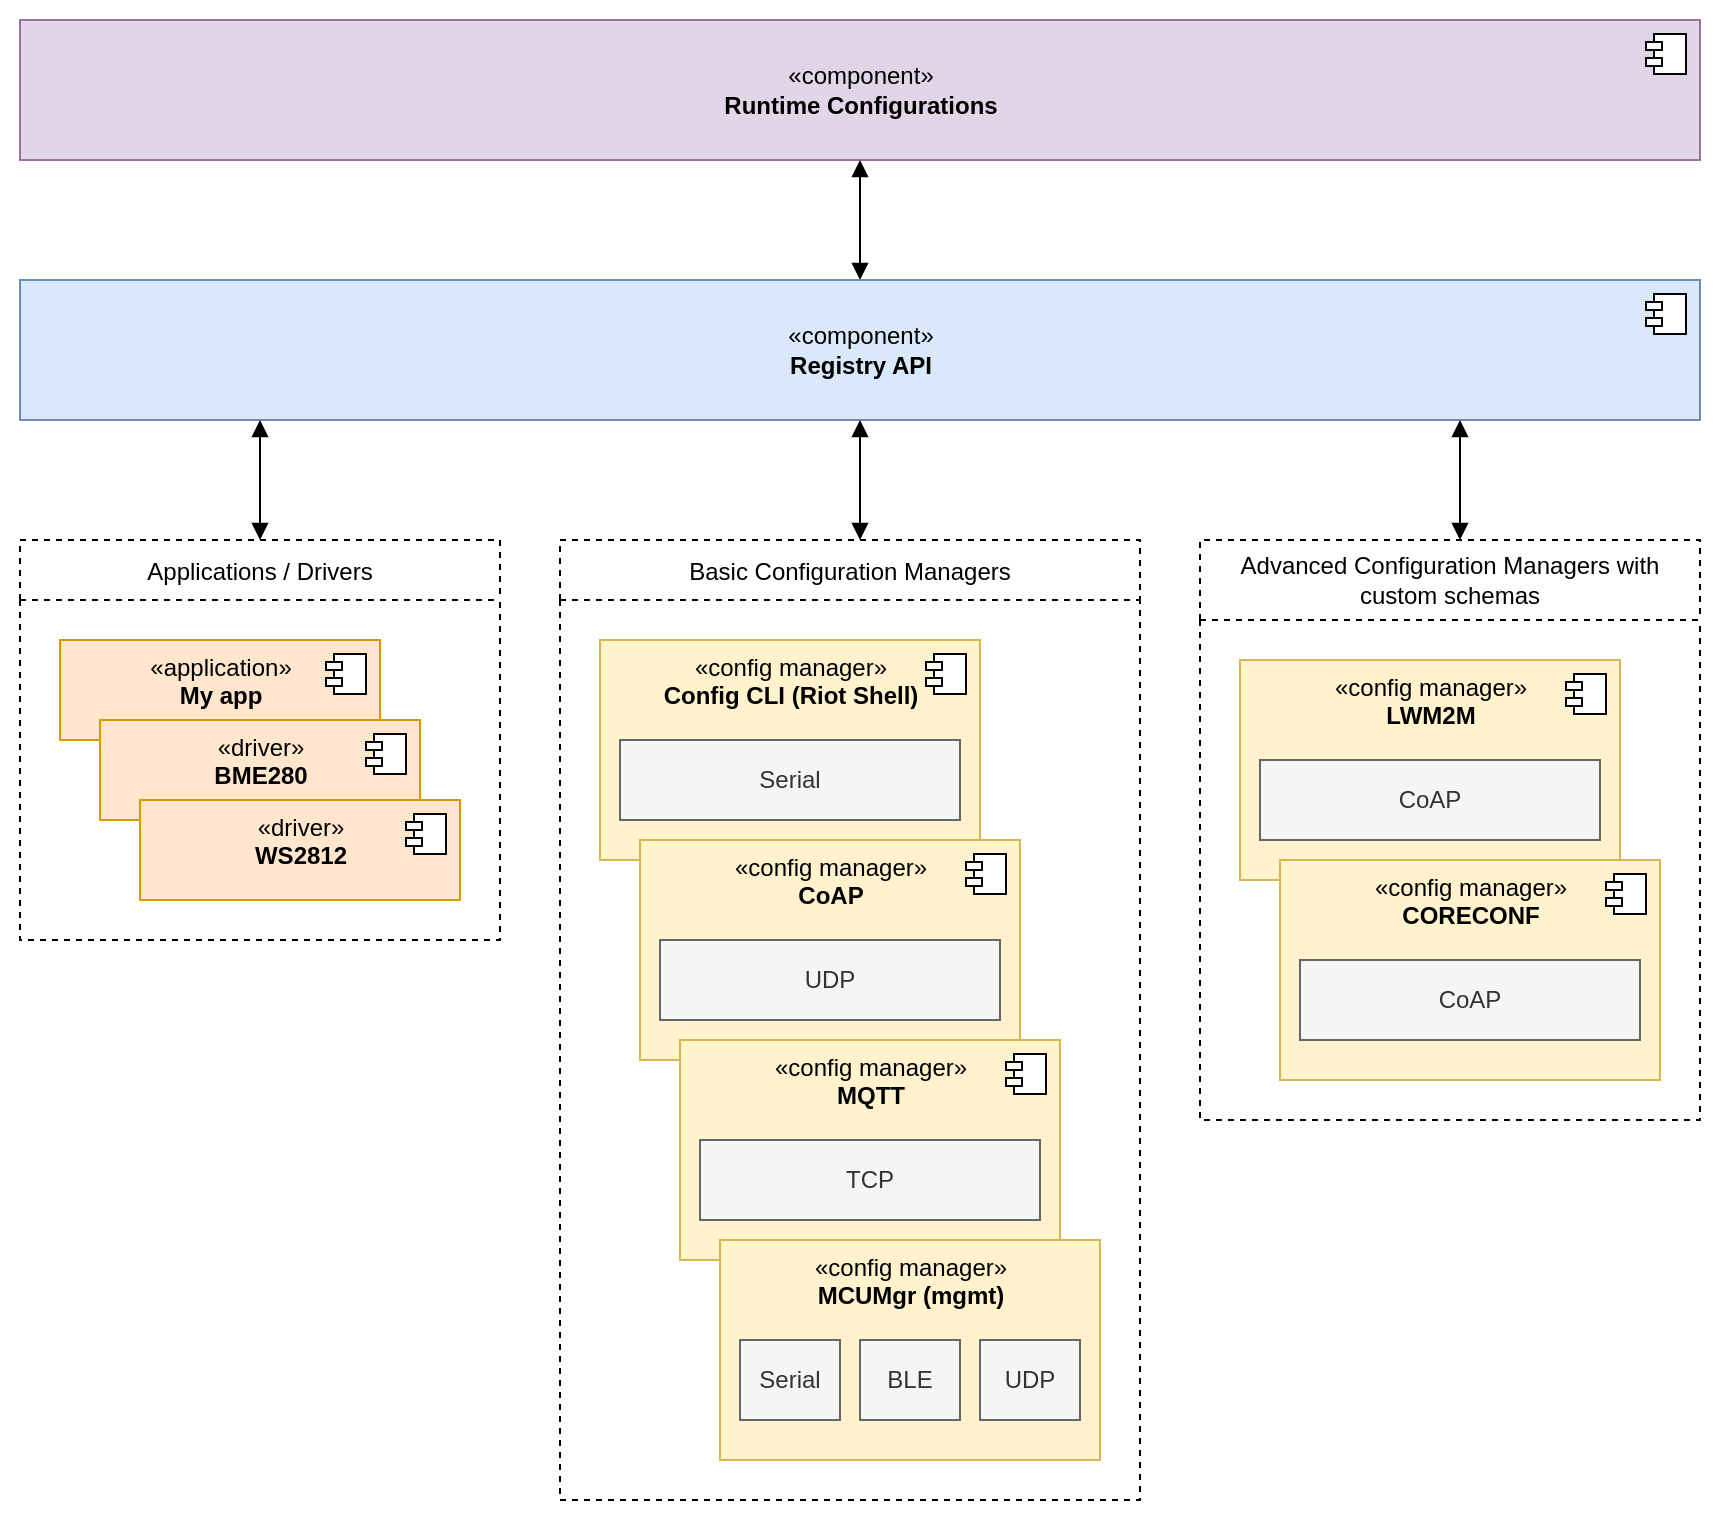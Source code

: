 <mxfile>
    <diagram id="fjN8D4Odn0497USpxgly" name="Page-1">
        <mxGraphModel dx="1072" dy="1364" grid="1" gridSize="10" guides="1" tooltips="1" connect="1" arrows="1" fold="1" page="1" pageScale="1" pageWidth="1169" pageHeight="827" background="#ffffff" math="0" shadow="0">
            <root>
                <mxCell id="0"/>
                <mxCell id="1" parent="0"/>
                <mxCell id="248" value="" style="rounded=0;whiteSpace=wrap;html=1;dashed=1;verticalAlign=middle;strokeColor=none;" vertex="1" parent="1">
                    <mxGeometry x="30" y="-810" width="860" height="760" as="geometry"/>
                </mxCell>
                <mxCell id="158" value="«component»&lt;br&gt;&lt;b&gt;Runtime Configurations&lt;/b&gt;" style="html=1;dropTarget=0;verticalAlign=middle;fillColor=#e1d5e7;strokeColor=#9673a6;" parent="1" vertex="1">
                    <mxGeometry x="40" y="-800" width="840" height="70" as="geometry"/>
                </mxCell>
                <mxCell id="159" value="" style="shape=module;jettyWidth=8;jettyHeight=4;" parent="158" vertex="1">
                    <mxGeometry x="1" width="20" height="20" relative="1" as="geometry">
                        <mxPoint x="-27" y="7" as="offset"/>
                    </mxGeometry>
                </mxCell>
                <mxCell id="162" style="edgeStyle=orthogonalEdgeStyle;html=1;endArrow=block;endFill=1;startArrow=block;startFill=1;" parent="1" source="160" target="158" edge="1">
                    <mxGeometry relative="1" as="geometry"/>
                </mxCell>
                <mxCell id="160" value="«component»&lt;br&gt;&lt;b&gt;Registry API&lt;/b&gt;" style="html=1;dropTarget=0;verticalAlign=middle;fillColor=#dae8fc;strokeColor=#6c8ebf;" parent="1" vertex="1">
                    <mxGeometry x="40" y="-670" width="840" height="70" as="geometry"/>
                </mxCell>
                <mxCell id="161" value="" style="shape=module;jettyWidth=8;jettyHeight=4;" parent="160" vertex="1">
                    <mxGeometry x="1" width="20" height="20" relative="1" as="geometry">
                        <mxPoint x="-27" y="7" as="offset"/>
                    </mxGeometry>
                </mxCell>
                <mxCell id="199" value="" style="group" vertex="1" connectable="0" parent="1">
                    <mxGeometry x="650" y="-480" width="190" height="110" as="geometry"/>
                </mxCell>
                <mxCell id="178" value="«config manager»&lt;br&gt;&lt;b&gt;LWM2M&lt;br&gt;&lt;/b&gt;" style="html=1;dropTarget=0;verticalAlign=top;fillColor=#fff2cc;strokeColor=#d6b656;" parent="199" vertex="1">
                    <mxGeometry width="190" height="110" as="geometry"/>
                </mxCell>
                <mxCell id="179" value="" style="shape=module;jettyWidth=8;jettyHeight=4;" parent="178" vertex="1">
                    <mxGeometry x="1" width="20" height="20" relative="1" as="geometry">
                        <mxPoint x="-27" y="7" as="offset"/>
                    </mxGeometry>
                </mxCell>
                <mxCell id="198" value="CoAP" style="rounded=0;whiteSpace=wrap;html=1;fillColor=#f5f5f5;strokeColor=#666666;fontColor=#333333;" vertex="1" parent="199">
                    <mxGeometry x="10" y="50" width="170" height="40" as="geometry"/>
                </mxCell>
                <mxCell id="217" style="html=1;endArrow=block;endFill=1;edgeStyle=elbowEdgeStyle;startArrow=block;startFill=1;" edge="1" parent="1" target="160">
                    <mxGeometry relative="1" as="geometry">
                        <mxPoint x="160" y="-540" as="sourcePoint"/>
                        <mxPoint x="190" y="-600" as="targetPoint"/>
                    </mxGeometry>
                </mxCell>
                <mxCell id="218" style="html=1;endArrow=block;endFill=1;edgeStyle=elbowEdgeStyle;startArrow=block;startFill=1;entryX=0.5;entryY=1;entryDx=0;entryDy=0;" edge="1" parent="1" source="234" target="160">
                    <mxGeometry relative="1" as="geometry">
                        <mxPoint x="450" y="-540" as="sourcePoint"/>
                        <mxPoint x="380" y="-590" as="targetPoint"/>
                        <Array as="points">
                            <mxPoint x="460" y="-550"/>
                        </Array>
                    </mxGeometry>
                </mxCell>
                <mxCell id="219" style="html=1;endArrow=block;endFill=1;edgeStyle=elbowEdgeStyle;startArrow=block;startFill=1;" edge="1" parent="1" source="236" target="160">
                    <mxGeometry relative="1" as="geometry">
                        <mxPoint x="735" y="-541" as="sourcePoint"/>
                        <mxPoint x="180" y="-580" as="targetPoint"/>
                        <Array as="points">
                            <mxPoint x="760" y="-570"/>
                        </Array>
                    </mxGeometry>
                </mxCell>
                <mxCell id="234" value="Basic Configuration Managers" style="swimlane;dashed=1;strokeColor=#000000;fillColor=none;verticalAlign=middle;startSize=30;fontStyle=0" vertex="1" parent="1">
                    <mxGeometry x="310" y="-540" width="290" height="480" as="geometry">
                        <mxRectangle x="310" y="-540" width="190" height="30" as="alternateBounds"/>
                    </mxGeometry>
                </mxCell>
                <mxCell id="197" value="" style="group" parent="234" vertex="1" connectable="0">
                    <mxGeometry x="20" y="50" width="190" height="110" as="geometry"/>
                </mxCell>
                <mxCell id="148" value="«config manager»&lt;br&gt;&lt;b&gt;Config CLI (Riot Shell)&lt;/b&gt;" style="html=1;dropTarget=0;verticalAlign=top;fillColor=#fff2cc;strokeColor=#d6b656;" parent="197" vertex="1">
                    <mxGeometry width="190" height="110" as="geometry"/>
                </mxCell>
                <mxCell id="149" value="" style="shape=module;jettyWidth=8;jettyHeight=4;" parent="148" vertex="1">
                    <mxGeometry x="1" width="20" height="20" relative="1" as="geometry">
                        <mxPoint x="-27" y="7" as="offset"/>
                    </mxGeometry>
                </mxCell>
                <mxCell id="195" value="Serial" style="rounded=0;whiteSpace=wrap;html=1;fillColor=#f5f5f5;strokeColor=#666666;fontColor=#333333;" parent="197" vertex="1">
                    <mxGeometry x="10" y="50" width="170" height="40" as="geometry"/>
                </mxCell>
                <mxCell id="180" value="«config manager»&lt;br&gt;&lt;b&gt;CoAP&lt;br&gt;&lt;/b&gt;" style="html=1;dropTarget=0;verticalAlign=top;fillColor=#fff2cc;strokeColor=#d6b656;" parent="234" vertex="1">
                    <mxGeometry x="40" y="150" width="190" height="110" as="geometry"/>
                </mxCell>
                <mxCell id="181" value="" style="shape=module;jettyWidth=8;jettyHeight=4;" parent="180" vertex="1">
                    <mxGeometry x="1" width="20" height="20" relative="1" as="geometry">
                        <mxPoint x="-27" y="7" as="offset"/>
                    </mxGeometry>
                </mxCell>
                <mxCell id="239" value="UDP" style="rounded=0;whiteSpace=wrap;html=1;fillColor=#f5f5f5;strokeColor=#666666;fontColor=#333333;" vertex="1" parent="234">
                    <mxGeometry x="50" y="200" width="170" height="40" as="geometry"/>
                </mxCell>
                <mxCell id="240" value="«config manager»&lt;br&gt;&lt;b&gt;MQTT&lt;br&gt;&lt;/b&gt;" style="html=1;dropTarget=0;verticalAlign=top;fillColor=#fff2cc;strokeColor=#d6b656;" vertex="1" parent="234">
                    <mxGeometry x="60" y="250" width="190" height="110" as="geometry"/>
                </mxCell>
                <mxCell id="241" value="" style="shape=module;jettyWidth=8;jettyHeight=4;" vertex="1" parent="240">
                    <mxGeometry x="1" width="20" height="20" relative="1" as="geometry">
                        <mxPoint x="-27" y="7" as="offset"/>
                    </mxGeometry>
                </mxCell>
                <mxCell id="242" value="" style="group" vertex="1" connectable="0" parent="234">
                    <mxGeometry x="80" y="350" width="190" height="110" as="geometry"/>
                </mxCell>
                <mxCell id="243" value="«config manager»&lt;br&gt;&lt;b&gt;MCUMgr (mgmt)&lt;/b&gt;" style="html=1;dropTarget=0;verticalAlign=top;fillColor=#fff2cc;strokeColor=#d6b656;container=0;" vertex="1" parent="242">
                    <mxGeometry width="190" height="110" as="geometry"/>
                </mxCell>
                <mxCell id="244" value="UDP" style="rounded=0;whiteSpace=wrap;html=1;fillColor=#f5f5f5;strokeColor=#666666;fontColor=#333333;" vertex="1" parent="242">
                    <mxGeometry x="130" y="50" width="50" height="40" as="geometry"/>
                </mxCell>
                <mxCell id="245" value="BLE" style="rounded=0;whiteSpace=wrap;html=1;fillColor=#f5f5f5;strokeColor=#666666;fontColor=#333333;" vertex="1" parent="242">
                    <mxGeometry x="70" y="50" width="50" height="40" as="geometry"/>
                </mxCell>
                <mxCell id="246" value="Serial" style="rounded=0;whiteSpace=wrap;html=1;fillColor=#f5f5f5;strokeColor=#666666;fontColor=#333333;" vertex="1" parent="242">
                    <mxGeometry x="10" y="50" width="50" height="40" as="geometry"/>
                </mxCell>
                <mxCell id="247" value="TCP" style="rounded=0;whiteSpace=wrap;html=1;fillColor=#f5f5f5;strokeColor=#666666;fontColor=#333333;" vertex="1" parent="234">
                    <mxGeometry x="70" y="300" width="170" height="40" as="geometry"/>
                </mxCell>
                <mxCell id="235" value="Applications / Drivers" style="swimlane;dashed=1;strokeColor=#000000;fillColor=none;verticalAlign=middle;startSize=30;fontStyle=0" vertex="1" parent="1">
                    <mxGeometry x="40" y="-540" width="240" height="200" as="geometry"/>
                </mxCell>
                <mxCell id="138" value="«application»&lt;br&gt;&lt;b&gt;My app&lt;/b&gt;" style="html=1;dropTarget=0;verticalAlign=top;fillColor=#ffe6cc;strokeColor=#d79b00;" parent="235" vertex="1">
                    <mxGeometry x="20" y="50" width="160" height="50" as="geometry"/>
                </mxCell>
                <mxCell id="139" value="" style="shape=module;jettyWidth=8;jettyHeight=4;" parent="138" vertex="1">
                    <mxGeometry x="1" width="20" height="20" relative="1" as="geometry">
                        <mxPoint x="-27" y="7" as="offset"/>
                    </mxGeometry>
                </mxCell>
                <mxCell id="165" value="«driver»&lt;br&gt;&lt;b&gt;BME280&lt;/b&gt;" style="html=1;dropTarget=0;verticalAlign=top;fillColor=#ffe6cc;strokeColor=#d79b00;" parent="235" vertex="1">
                    <mxGeometry x="40" y="90" width="160" height="50" as="geometry"/>
                </mxCell>
                <mxCell id="166" value="" style="shape=module;jettyWidth=8;jettyHeight=4;" parent="165" vertex="1">
                    <mxGeometry x="1" width="20" height="20" relative="1" as="geometry">
                        <mxPoint x="-27" y="7" as="offset"/>
                    </mxGeometry>
                </mxCell>
                <mxCell id="167" value="«driver»&lt;br&gt;&lt;b&gt;WS2812&lt;/b&gt;" style="html=1;dropTarget=0;verticalAlign=top;fillColor=#ffe6cc;strokeColor=#d79b00;" parent="235" vertex="1">
                    <mxGeometry x="60" y="130" width="160" height="50" as="geometry"/>
                </mxCell>
                <mxCell id="168" value="" style="shape=module;jettyWidth=8;jettyHeight=4;" parent="167" vertex="1">
                    <mxGeometry x="1" width="20" height="20" relative="1" as="geometry">
                        <mxPoint x="-27" y="7" as="offset"/>
                    </mxGeometry>
                </mxCell>
                <mxCell id="236" value="Advanced Configuration Managers with custom schemas" style="swimlane;dashed=1;strokeColor=#000000;fillColor=none;verticalAlign=middle;startSize=40;fontStyle=0;whiteSpace=wrap;" vertex="1" parent="1">
                    <mxGeometry x="630" y="-540" width="250" height="290" as="geometry"/>
                </mxCell>
                <mxCell id="238" value="" style="group" vertex="1" connectable="0" parent="1">
                    <mxGeometry x="670" y="-380" width="190" height="110" as="geometry"/>
                </mxCell>
                <mxCell id="184" value="«config manager»&lt;br&gt;&lt;b&gt;CORECONF&lt;br&gt;&lt;/b&gt;" style="html=1;dropTarget=0;verticalAlign=top;fillColor=#fff2cc;strokeColor=#d6b656;" parent="238" vertex="1">
                    <mxGeometry width="190" height="110" as="geometry"/>
                </mxCell>
                <mxCell id="185" value="" style="shape=module;jettyWidth=8;jettyHeight=4;" parent="184" vertex="1">
                    <mxGeometry x="1" width="20" height="20" relative="1" as="geometry">
                        <mxPoint x="-27" y="7" as="offset"/>
                    </mxGeometry>
                </mxCell>
                <mxCell id="237" value="CoAP" style="rounded=0;whiteSpace=wrap;html=1;fillColor=#f5f5f5;strokeColor=#666666;fontColor=#333333;" vertex="1" parent="238">
                    <mxGeometry x="10" y="50" width="170" height="40" as="geometry"/>
                </mxCell>
            </root>
        </mxGraphModel>
    </diagram>
</mxfile>